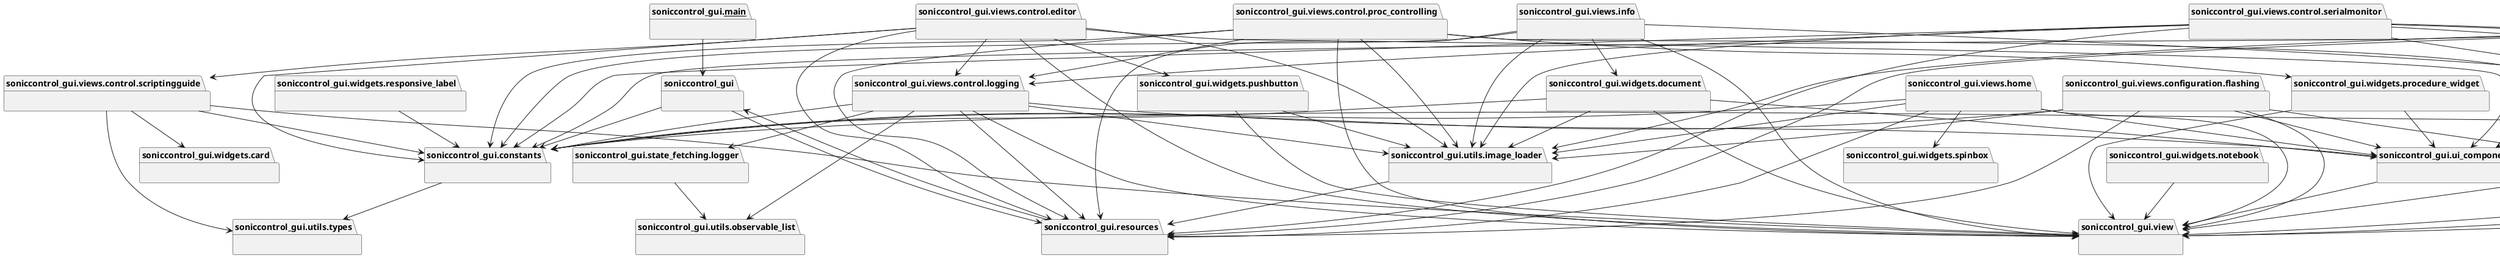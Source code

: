 @startuml packages_soniccontrol_gui
set namespaceSeparator none
package "soniccontrol_gui" as soniccontrol_gui {
}
package "soniccontrol_gui.__main__" as soniccontrol_gui.__main__ {
}
package "soniccontrol_gui.constants" as soniccontrol_gui.constants {
}
package "soniccontrol_gui.resources" as soniccontrol_gui.resources {
}
package "soniccontrol_gui.state_fetching" as soniccontrol_gui.state_fetching {
}
package "soniccontrol_gui.state_fetching.capture" as soniccontrol_gui.state_fetching.capture {
}
package "soniccontrol_gui.state_fetching.csv_writer" as soniccontrol_gui.state_fetching.csv_writer {
}
package "soniccontrol_gui.state_fetching.data_provider" as soniccontrol_gui.state_fetching.data_provider {
}
package "soniccontrol_gui.state_fetching.logger" as soniccontrol_gui.state_fetching.logger {
}
package "soniccontrol_gui.state_fetching.message_fetcher" as soniccontrol_gui.state_fetching.message_fetcher {
}
package "soniccontrol_gui.state_fetching.updater" as soniccontrol_gui.state_fetching.updater {
}
package "soniccontrol_gui.ui_component" as soniccontrol_gui.ui_component {
}
package "soniccontrol_gui.utils" as soniccontrol_gui.utils {
}
package "soniccontrol_gui.utils.animator" as soniccontrol_gui.utils.animator {
}
package "soniccontrol_gui.utils.debounce_job" as soniccontrol_gui.utils.debounce_job {
}
package "soniccontrol_gui.utils.image_loader" as soniccontrol_gui.utils.image_loader {
}
package "soniccontrol_gui.utils.observable_list" as soniccontrol_gui.utils.observable_list {
}
package "soniccontrol_gui.utils.plotlib" as soniccontrol_gui.utils.plotlib {
}
package "soniccontrol_gui.utils.plotlib.__main__" as soniccontrol_gui.utils.plotlib.__main__ {
}
package "soniccontrol_gui.utils.plotlib.plot" as soniccontrol_gui.utils.plotlib.plot {
}
package "soniccontrol_gui.utils.plotlib.plot_builder" as soniccontrol_gui.utils.plotlib.plot_builder {
}
package "soniccontrol_gui.utils.types" as soniccontrol_gui.utils.types {
}
package "soniccontrol_gui.view" as soniccontrol_gui.view {
}
package "soniccontrol_gui.views" as soniccontrol_gui.views {
}
package "soniccontrol_gui.views.configuration" as soniccontrol_gui.views.configuration {
}
package "soniccontrol_gui.views.configuration.configuration" as soniccontrol_gui.views.configuration.configuration {
}
package "soniccontrol_gui.views.configuration.flashing" as soniccontrol_gui.views.configuration.flashing {
}
package "soniccontrol_gui.views.configuration.transducer_configs" as soniccontrol_gui.views.configuration.transducer_configs {
}
package "soniccontrol_gui.views.control" as soniccontrol_gui.views.control {
}
package "soniccontrol_gui.views.control.editor" as soniccontrol_gui.views.control.editor {
}
package "soniccontrol_gui.views.control.logging" as soniccontrol_gui.views.control.logging {
}
package "soniccontrol_gui.views.control.proc_controlling" as soniccontrol_gui.views.control.proc_controlling {
}
package "soniccontrol_gui.views.control.scriptingguide" as soniccontrol_gui.views.control.scriptingguide {
}
package "soniccontrol_gui.views.control.serialmonitor" as soniccontrol_gui.views.control.serialmonitor {
}
package "soniccontrol_gui.views.home" as soniccontrol_gui.views.home {
}
package "soniccontrol_gui.views.info" as soniccontrol_gui.views.info {
}
package "soniccontrol_gui.widgets" as soniccontrol_gui.widgets {
}
package "soniccontrol_gui.widgets.card" as soniccontrol_gui.widgets.card {
}
package "soniccontrol_gui.widgets.document" as soniccontrol_gui.widgets.document {
}
package "soniccontrol_gui.widgets.entry" as soniccontrol_gui.widgets.entry {
}
package "soniccontrol_gui.widgets.file_browse_button" as soniccontrol_gui.widgets.file_browse_button {
}
package "soniccontrol_gui.widgets.horizontal_scrolled_frame" as soniccontrol_gui.widgets.horizontal_scrolled_frame {
}
package "soniccontrol_gui.widgets.notebook" as soniccontrol_gui.widgets.notebook {
}
package "soniccontrol_gui.widgets.procedure_widget" as soniccontrol_gui.widgets.procedure_widget {
}
package "soniccontrol_gui.widgets.pushbutton" as soniccontrol_gui.widgets.pushbutton {
}
package "soniccontrol_gui.widgets.responsive_label" as soniccontrol_gui.widgets.responsive_label {
}
package "soniccontrol_gui.widgets.spinbox" as soniccontrol_gui.widgets.spinbox {
}
soniccontrol_gui --> soniccontrol_gui.constants
soniccontrol_gui --> soniccontrol_gui.resources
soniccontrol_gui.__main__ --> soniccontrol_gui
soniccontrol_gui.constants --> soniccontrol_gui.utils.types
soniccontrol_gui.resources --> soniccontrol_gui
soniccontrol_gui.state_fetching.capture --> soniccontrol_gui.constants
soniccontrol_gui.state_fetching.capture --> soniccontrol_gui.state_fetching.csv_writer
soniccontrol_gui.state_fetching.capture --> soniccontrol_gui.state_fetching.data_provider
soniccontrol_gui.state_fetching.logger --> soniccontrol_gui.utils.observable_list
soniccontrol_gui.ui_component --> soniccontrol_gui.view
soniccontrol_gui.utils.image_loader --> soniccontrol_gui.resources
soniccontrol_gui.utils.plotlib.__main__ --> soniccontrol_gui.utils.plotlib.plot
soniccontrol_gui.utils.plotlib.__main__ --> soniccontrol_gui.utils.plotlib.plot_builder
soniccontrol_gui.utils.plotlib.plot_builder --> soniccontrol_gui.utils.plotlib.plot
soniccontrol_gui.views.configuration.configuration --> soniccontrol_gui.constants
soniccontrol_gui.views.configuration.configuration --> soniccontrol_gui.resources
soniccontrol_gui.views.configuration.configuration --> soniccontrol_gui.ui_component
soniccontrol_gui.views.configuration.configuration --> soniccontrol_gui.utils.animator
soniccontrol_gui.views.configuration.configuration --> soniccontrol_gui.utils.image_loader
soniccontrol_gui.views.configuration.configuration --> soniccontrol_gui.view
soniccontrol_gui.views.configuration.configuration --> soniccontrol_gui.views.configuration.transducer_configs
soniccontrol_gui.views.configuration.configuration --> soniccontrol_gui.widgets.file_browse_button
soniccontrol_gui.views.configuration.flashing --> soniccontrol_gui.constants
soniccontrol_gui.views.configuration.flashing --> soniccontrol_gui.resources
soniccontrol_gui.views.configuration.flashing --> soniccontrol_gui.ui_component
soniccontrol_gui.views.configuration.flashing --> soniccontrol_gui.utils.image_loader
soniccontrol_gui.views.configuration.flashing --> soniccontrol_gui.view
soniccontrol_gui.views.configuration.flashing --> soniccontrol_gui.widgets.file_browse_button
soniccontrol_gui.views.configuration.transducer_configs --> soniccontrol_gui.ui_component
soniccontrol_gui.views.configuration.transducer_configs --> soniccontrol_gui.view
soniccontrol_gui.views.control.editor --> soniccontrol_gui.constants
soniccontrol_gui.views.control.editor --> soniccontrol_gui.resources
soniccontrol_gui.views.control.editor --> soniccontrol_gui.ui_component
soniccontrol_gui.views.control.editor --> soniccontrol_gui.utils.image_loader
soniccontrol_gui.views.control.editor --> soniccontrol_gui.view
soniccontrol_gui.views.control.editor --> soniccontrol_gui.views.control.logging
soniccontrol_gui.views.control.editor --> soniccontrol_gui.views.control.scriptingguide
soniccontrol_gui.views.control.editor --> soniccontrol_gui.widgets.pushbutton
soniccontrol_gui.views.control.logging --> soniccontrol_gui.constants
soniccontrol_gui.views.control.logging --> soniccontrol_gui.resources
soniccontrol_gui.views.control.logging --> soniccontrol_gui.state_fetching.logger
soniccontrol_gui.views.control.logging --> soniccontrol_gui.ui_component
soniccontrol_gui.views.control.logging --> soniccontrol_gui.utils.image_loader
soniccontrol_gui.views.control.logging --> soniccontrol_gui.utils.observable_list
soniccontrol_gui.views.control.logging --> soniccontrol_gui.view
soniccontrol_gui.views.control.proc_controlling --> soniccontrol_gui.constants
soniccontrol_gui.views.control.proc_controlling --> soniccontrol_gui.resources
soniccontrol_gui.views.control.proc_controlling --> soniccontrol_gui.ui_component
soniccontrol_gui.views.control.proc_controlling --> soniccontrol_gui.utils.image_loader
soniccontrol_gui.views.control.proc_controlling --> soniccontrol_gui.view
soniccontrol_gui.views.control.proc_controlling --> soniccontrol_gui.views.control.logging
soniccontrol_gui.views.control.proc_controlling --> soniccontrol_gui.widgets.procedure_widget
soniccontrol_gui.views.control.scriptingguide --> soniccontrol_gui.constants
soniccontrol_gui.views.control.scriptingguide --> soniccontrol_gui.utils.types
soniccontrol_gui.views.control.scriptingguide --> soniccontrol_gui.view
soniccontrol_gui.views.control.scriptingguide --> soniccontrol_gui.widgets.card
soniccontrol_gui.views.control.serialmonitor --> soniccontrol_gui.constants
soniccontrol_gui.views.control.serialmonitor --> soniccontrol_gui.resources
soniccontrol_gui.views.control.serialmonitor --> soniccontrol_gui.state_fetching.message_fetcher
soniccontrol_gui.views.control.serialmonitor --> soniccontrol_gui.ui_component
soniccontrol_gui.views.control.serialmonitor --> soniccontrol_gui.utils.animator
soniccontrol_gui.views.control.serialmonitor --> soniccontrol_gui.utils.image_loader
soniccontrol_gui.views.control.serialmonitor --> soniccontrol_gui.view
soniccontrol_gui.views.control.serialmonitor --> soniccontrol_gui.views.control.logging
soniccontrol_gui.views.home --> soniccontrol_gui.constants
soniccontrol_gui.views.home --> soniccontrol_gui.resources
soniccontrol_gui.views.home --> soniccontrol_gui.ui_component
soniccontrol_gui.views.home --> soniccontrol_gui.utils.image_loader
soniccontrol_gui.views.home --> soniccontrol_gui.view
soniccontrol_gui.views.home --> soniccontrol_gui.widgets.spinbox
soniccontrol_gui.views.info --> soniccontrol_gui.constants
soniccontrol_gui.views.info --> soniccontrol_gui.resources
soniccontrol_gui.views.info --> soniccontrol_gui.ui_component
soniccontrol_gui.views.info --> soniccontrol_gui.utils.image_loader
soniccontrol_gui.views.info --> soniccontrol_gui.view
soniccontrol_gui.views.info --> soniccontrol_gui.widgets.document
soniccontrol_gui.widgets.document --> soniccontrol_gui.constants
soniccontrol_gui.widgets.document --> soniccontrol_gui.ui_component
soniccontrol_gui.widgets.document --> soniccontrol_gui.utils.image_loader
soniccontrol_gui.widgets.document --> soniccontrol_gui.view
soniccontrol_gui.widgets.file_browse_button --> soniccontrol_gui.view
soniccontrol_gui.widgets.notebook --> soniccontrol_gui.view
soniccontrol_gui.widgets.procedure_widget --> soniccontrol_gui.ui_component
soniccontrol_gui.widgets.procedure_widget --> soniccontrol_gui.view
soniccontrol_gui.widgets.pushbutton --> soniccontrol_gui.utils.image_loader
soniccontrol_gui.widgets.pushbutton --> soniccontrol_gui.view
soniccontrol_gui.widgets.responsive_label --> soniccontrol_gui.constants
@enduml
